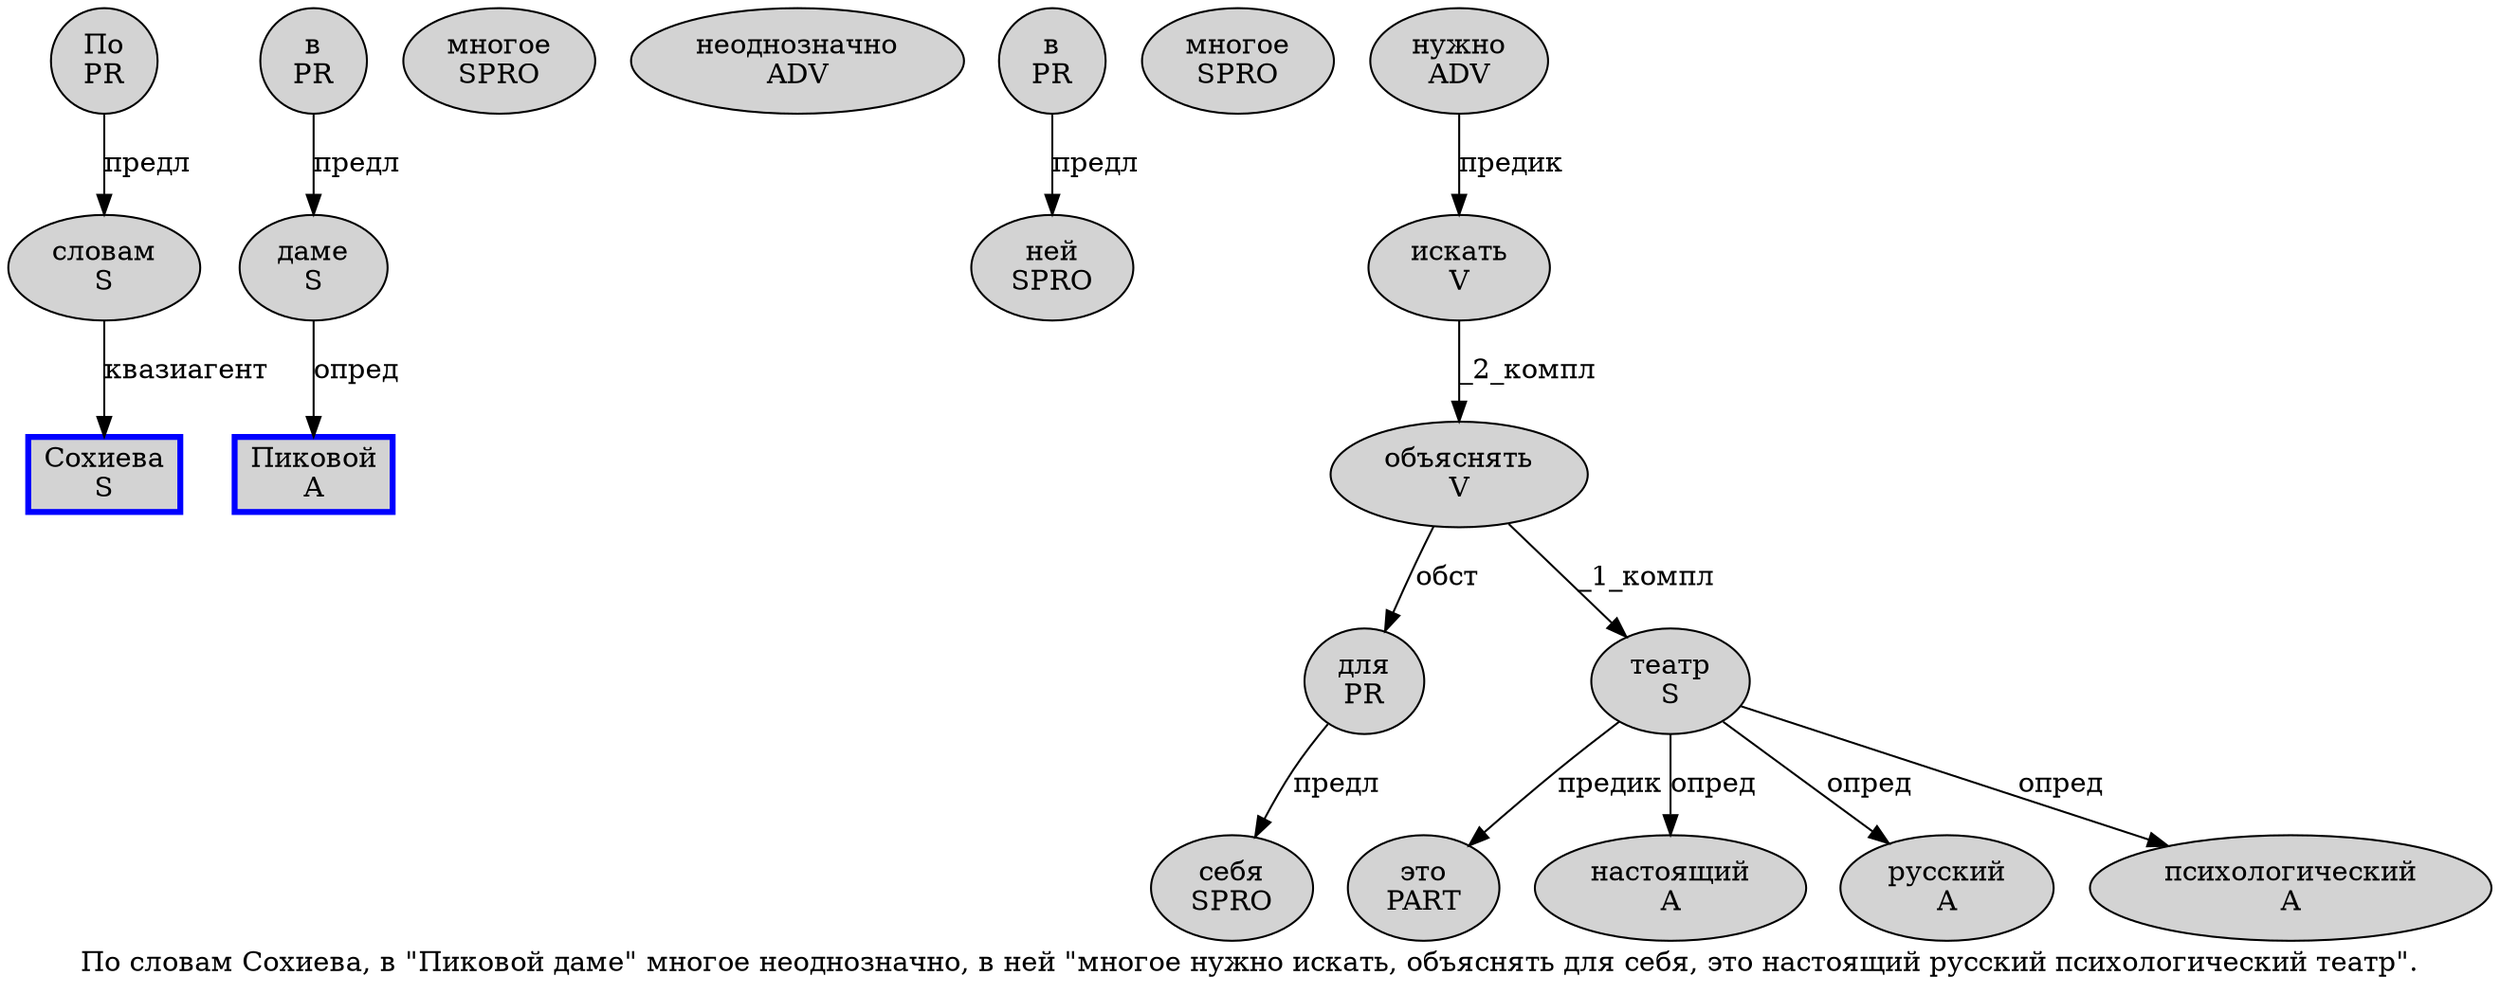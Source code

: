 digraph SENTENCE_840 {
	graph [label="По словам Сохиева, в \"Пиковой даме\" многое неоднозначно, в ней \"многое нужно искать, объяснять для себя, это настоящий русский психологический театр\"."]
	node [style=filled]
		0 [label="По
PR" color="" fillcolor=lightgray penwidth=1 shape=ellipse]
		1 [label="словам
S" color="" fillcolor=lightgray penwidth=1 shape=ellipse]
		2 [label="Сохиева
S" color=blue fillcolor=lightgray penwidth=3 shape=box]
		4 [label="в
PR" color="" fillcolor=lightgray penwidth=1 shape=ellipse]
		6 [label="Пиковой
A" color=blue fillcolor=lightgray penwidth=3 shape=box]
		7 [label="даме
S" color="" fillcolor=lightgray penwidth=1 shape=ellipse]
		9 [label="многое
SPRO" color="" fillcolor=lightgray penwidth=1 shape=ellipse]
		10 [label="неоднозначно
ADV" color="" fillcolor=lightgray penwidth=1 shape=ellipse]
		12 [label="в
PR" color="" fillcolor=lightgray penwidth=1 shape=ellipse]
		13 [label="ней
SPRO" color="" fillcolor=lightgray penwidth=1 shape=ellipse]
		15 [label="многое
SPRO" color="" fillcolor=lightgray penwidth=1 shape=ellipse]
		16 [label="нужно
ADV" color="" fillcolor=lightgray penwidth=1 shape=ellipse]
		17 [label="искать
V" color="" fillcolor=lightgray penwidth=1 shape=ellipse]
		19 [label="объяснять
V" color="" fillcolor=lightgray penwidth=1 shape=ellipse]
		20 [label="для
PR" color="" fillcolor=lightgray penwidth=1 shape=ellipse]
		21 [label="себя
SPRO" color="" fillcolor=lightgray penwidth=1 shape=ellipse]
		23 [label="это
PART" color="" fillcolor=lightgray penwidth=1 shape=ellipse]
		24 [label="настоящий
A" color="" fillcolor=lightgray penwidth=1 shape=ellipse]
		25 [label="русский
A" color="" fillcolor=lightgray penwidth=1 shape=ellipse]
		26 [label="психологический
A" color="" fillcolor=lightgray penwidth=1 shape=ellipse]
		27 [label="театр
S" color="" fillcolor=lightgray penwidth=1 shape=ellipse]
			7 -> 6 [label="опред"]
			1 -> 2 [label="квазиагент"]
			20 -> 21 [label="предл"]
			12 -> 13 [label="предл"]
			17 -> 19 [label="_2_компл"]
			19 -> 20 [label="обст"]
			19 -> 27 [label="_1_компл"]
			16 -> 17 [label="предик"]
			27 -> 23 [label="предик"]
			27 -> 24 [label="опред"]
			27 -> 25 [label="опред"]
			27 -> 26 [label="опред"]
			4 -> 7 [label="предл"]
			0 -> 1 [label="предл"]
}